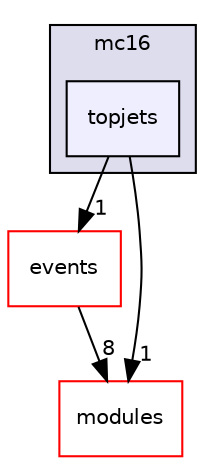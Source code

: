 digraph "topjets" {
  compound=true
  node [ fontsize="10", fontname="Helvetica"];
  edge [ labelfontsize="10", labelfontname="Helvetica"];
  subgraph clusterdir_bc82bf3ca7c5362cfdb8685ad0dbd6e8 {
    graph [ bgcolor="#ddddee", pencolor="black", label="mc16" fontname="Helvetica", fontsize="10", URL="dir_bc82bf3ca7c5362cfdb8685ad0dbd6e8.html"]
  dir_9fcb0f35887a888e860a29fb002828f9 [shape=box, label="topjets", style="filled", fillcolor="#eeeeff", pencolor="black", URL="dir_9fcb0f35887a888e860a29fb002828f9.html"];
  }
  dir_8c49963344259a26845032e86c0550c4 [shape=box label="events" fillcolor="white" style="filled" color="red" URL="dir_8c49963344259a26845032e86c0550c4.html"];
  dir_ee3c23494b4011e6a628e4900ef262df [shape=box label="modules" fillcolor="white" style="filled" color="red" URL="dir_ee3c23494b4011e6a628e4900ef262df.html"];
  dir_9fcb0f35887a888e860a29fb002828f9->dir_8c49963344259a26845032e86c0550c4 [headlabel="1", labeldistance=1.5 headhref="dir_000040_000019.html"];
  dir_9fcb0f35887a888e860a29fb002828f9->dir_ee3c23494b4011e6a628e4900ef262df [headlabel="1", labeldistance=1.5 headhref="dir_000040_000074.html"];
  dir_8c49963344259a26845032e86c0550c4->dir_ee3c23494b4011e6a628e4900ef262df [headlabel="8", labeldistance=1.5 headhref="dir_000019_000074.html"];
}
